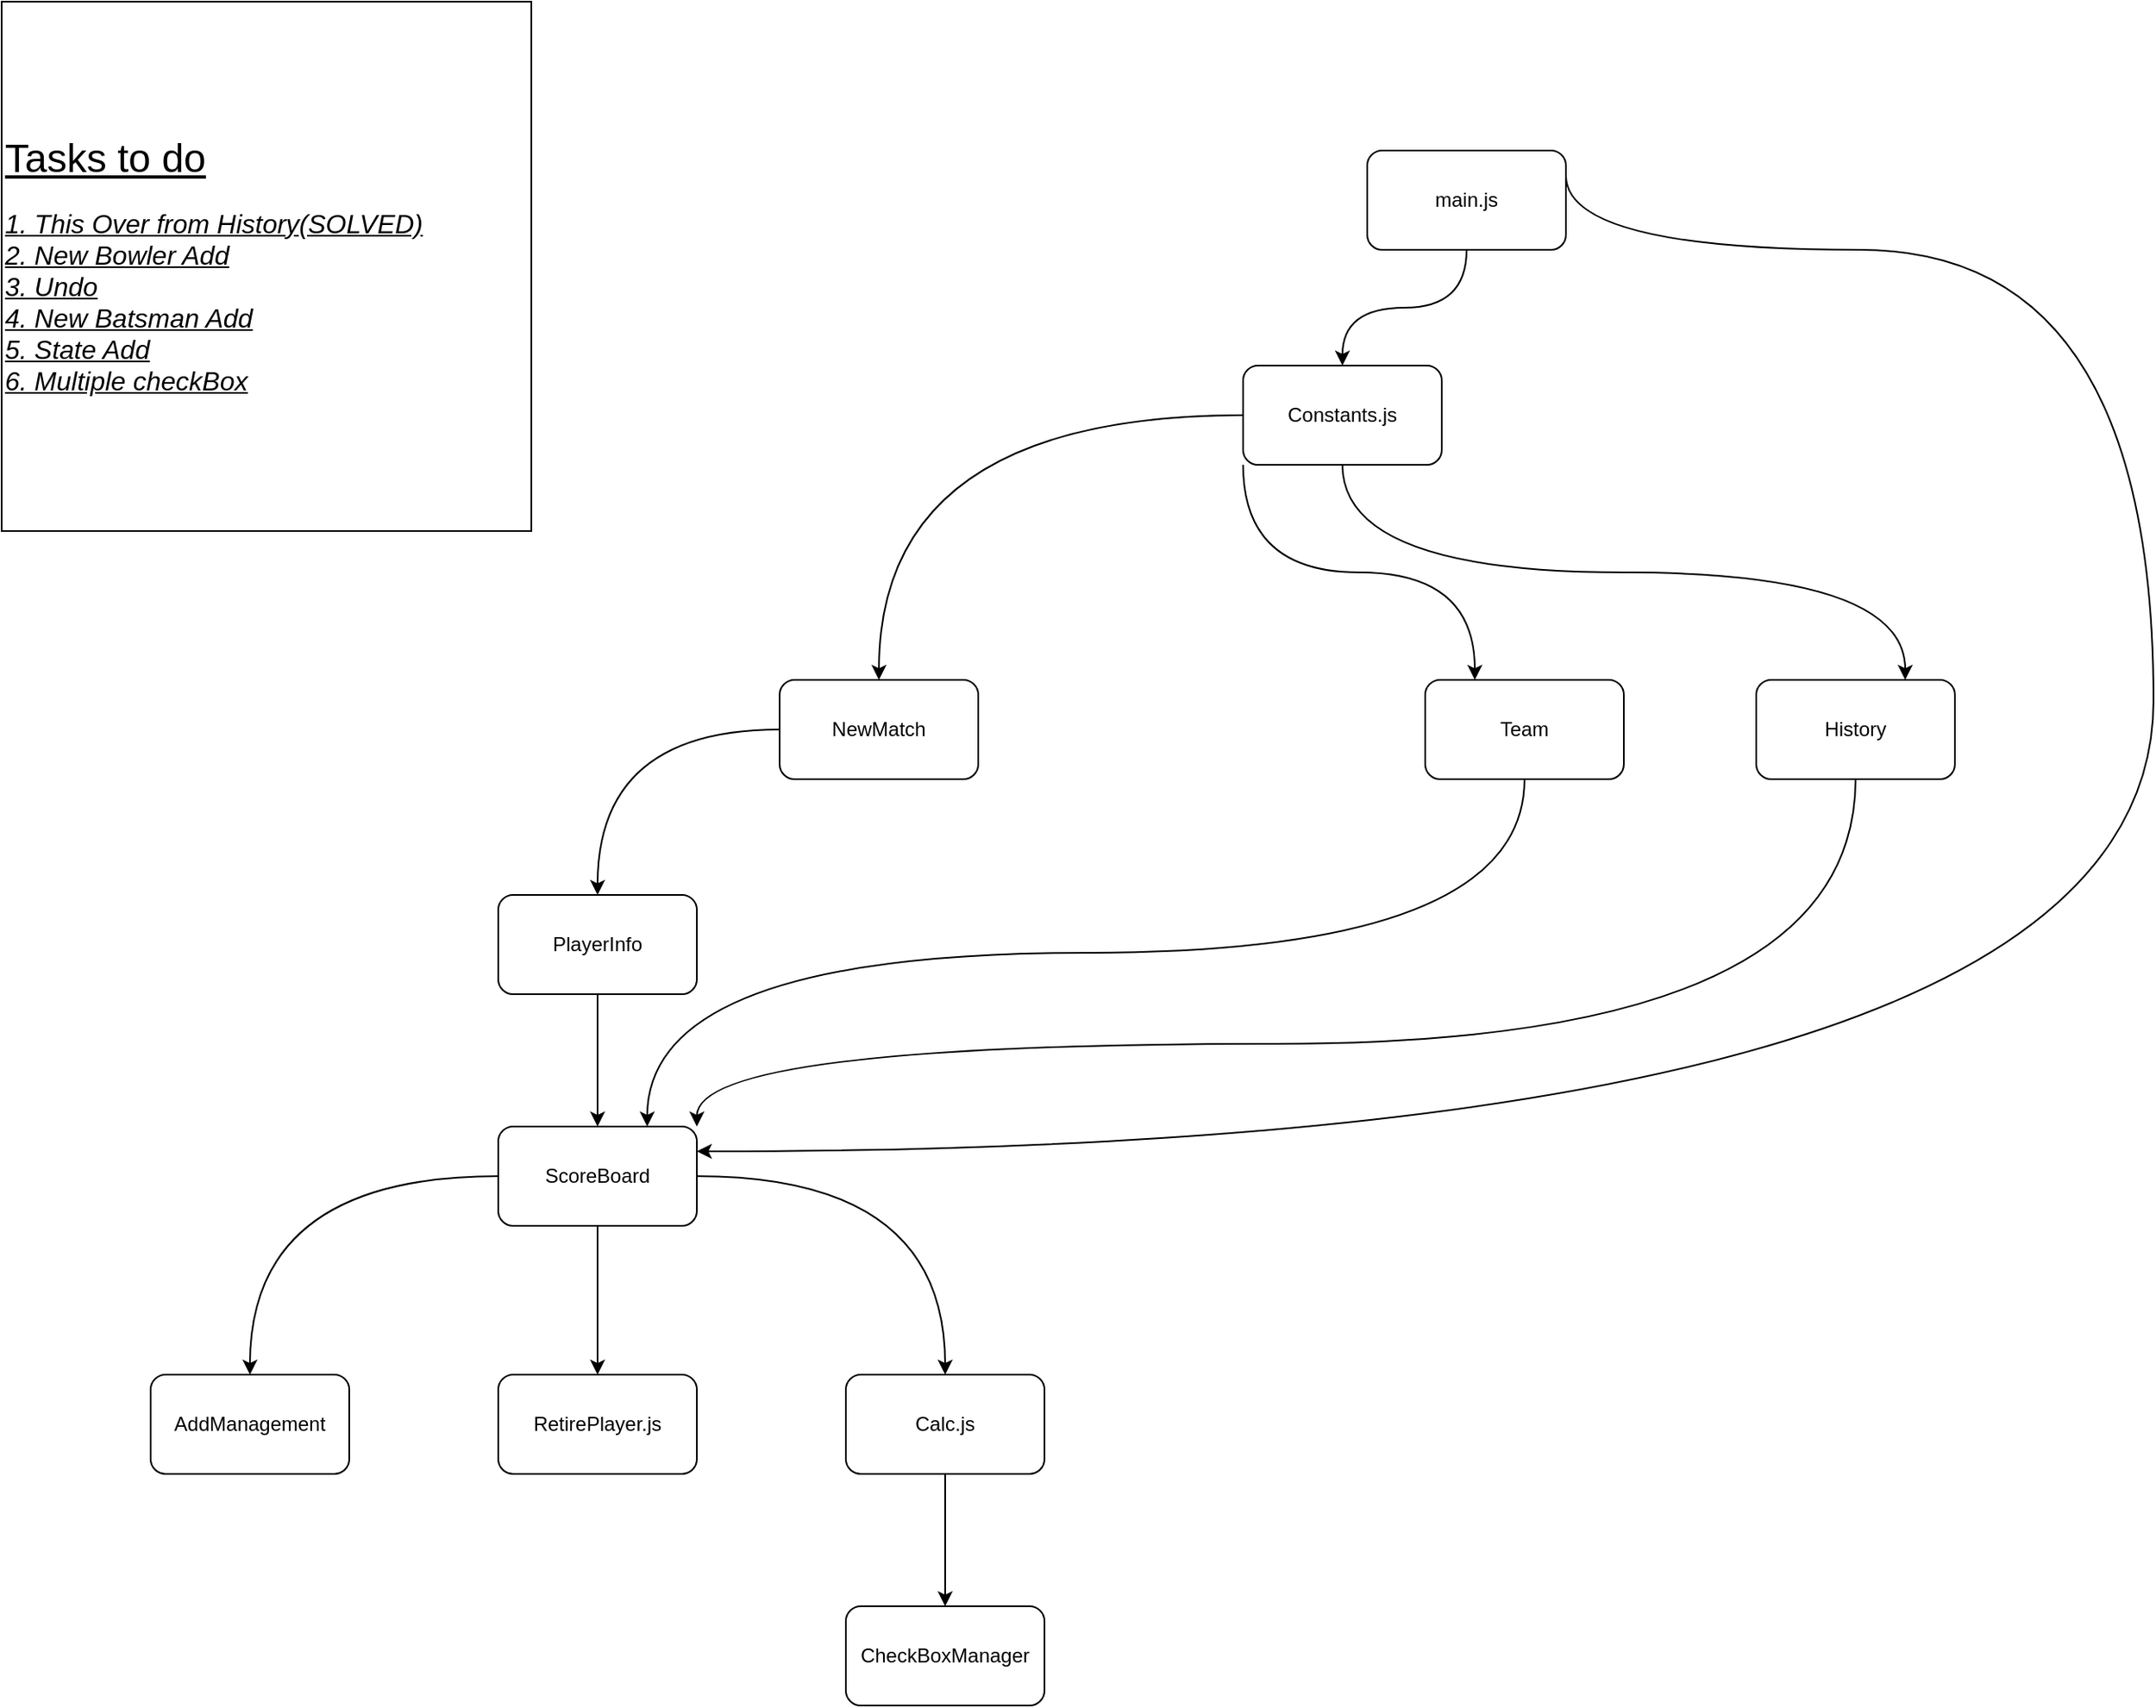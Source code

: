 <mxfile version="16.5.3" type="device"><diagram id="EwAbV110WhNjTgljToI0" name="Page-1"><mxGraphModel dx="2352" dy="717" grid="1" gridSize="10" guides="1" tooltips="1" connect="1" arrows="1" fold="1" page="1" pageScale="1" pageWidth="850" pageHeight="1100" math="0" shadow="0"><root><mxCell id="0"/><mxCell id="1" parent="0"/><mxCell id="g9JkAYRJktooi2zVS4i8-7" style="edgeStyle=orthogonalEdgeStyle;rounded=0;orthogonalLoop=1;jettySize=auto;html=1;exitX=0.5;exitY=1;exitDx=0;exitDy=0;entryX=0.5;entryY=0;entryDx=0;entryDy=0;curved=1;" parent="1" source="g9JkAYRJktooi2zVS4i8-1" target="g9JkAYRJktooi2zVS4i8-2" edge="1"><mxGeometry relative="1" as="geometry"/></mxCell><mxCell id="g9JkAYRJktooi2zVS4i8-8" style="rounded=0;orthogonalLoop=1;jettySize=auto;html=1;exitX=1;exitY=0.25;exitDx=0;exitDy=0;entryX=1;entryY=0.25;entryDx=0;entryDy=0;edgeStyle=orthogonalEdgeStyle;curved=1;" parent="1" source="g9JkAYRJktooi2zVS4i8-1" target="g9JkAYRJktooi2zVS4i8-22" edge="1"><mxGeometry relative="1" as="geometry"><mxPoint x="-350" y="720" as="targetPoint"/><Array as="points"><mxPoint x="125" y="180"/><mxPoint x="480" y="180"/><mxPoint x="480" y="725"/></Array></mxGeometry></mxCell><mxCell id="g9JkAYRJktooi2zVS4i8-1" value="main.js" style="rounded=1;whiteSpace=wrap;html=1;" parent="1" vertex="1"><mxGeometry x="5" y="120" width="120" height="60" as="geometry"/></mxCell><mxCell id="g9JkAYRJktooi2zVS4i8-9" style="edgeStyle=orthogonalEdgeStyle;curved=1;rounded=0;orthogonalLoop=1;jettySize=auto;html=1;exitX=0;exitY=0.5;exitDx=0;exitDy=0;entryX=0.5;entryY=0;entryDx=0;entryDy=0;" parent="1" source="g9JkAYRJktooi2zVS4i8-2" target="g9JkAYRJktooi2zVS4i8-6" edge="1"><mxGeometry relative="1" as="geometry"/></mxCell><mxCell id="g9JkAYRJktooi2zVS4i8-10" style="edgeStyle=orthogonalEdgeStyle;curved=1;rounded=0;orthogonalLoop=1;jettySize=auto;html=1;exitX=0;exitY=1;exitDx=0;exitDy=0;entryX=0.25;entryY=0;entryDx=0;entryDy=0;" parent="1" source="g9JkAYRJktooi2zVS4i8-2" target="g9JkAYRJktooi2zVS4i8-4" edge="1"><mxGeometry relative="1" as="geometry"/></mxCell><mxCell id="g9JkAYRJktooi2zVS4i8-11" style="edgeStyle=orthogonalEdgeStyle;curved=1;rounded=0;orthogonalLoop=1;jettySize=auto;html=1;exitX=0.5;exitY=1;exitDx=0;exitDy=0;entryX=0.75;entryY=0;entryDx=0;entryDy=0;" parent="1" source="g9JkAYRJktooi2zVS4i8-2" target="g9JkAYRJktooi2zVS4i8-5" edge="1"><mxGeometry relative="1" as="geometry"/></mxCell><mxCell id="g9JkAYRJktooi2zVS4i8-2" value="Constants.js" style="rounded=1;whiteSpace=wrap;html=1;" parent="1" vertex="1"><mxGeometry x="-70" y="250" width="120" height="60" as="geometry"/></mxCell><mxCell id="g9JkAYRJktooi2zVS4i8-33" style="edgeStyle=orthogonalEdgeStyle;curved=1;rounded=0;orthogonalLoop=1;jettySize=auto;html=1;exitX=0.5;exitY=1;exitDx=0;exitDy=0;entryX=0.75;entryY=0;entryDx=0;entryDy=0;" parent="1" source="g9JkAYRJktooi2zVS4i8-4" target="g9JkAYRJktooi2zVS4i8-22" edge="1"><mxGeometry relative="1" as="geometry"/></mxCell><mxCell id="g9JkAYRJktooi2zVS4i8-4" value="Team" style="rounded=1;whiteSpace=wrap;html=1;" parent="1" vertex="1"><mxGeometry x="40" y="440" width="120" height="60" as="geometry"/></mxCell><mxCell id="g9JkAYRJktooi2zVS4i8-34" style="edgeStyle=orthogonalEdgeStyle;curved=1;rounded=0;orthogonalLoop=1;jettySize=auto;html=1;exitX=0.5;exitY=1;exitDx=0;exitDy=0;entryX=1;entryY=0;entryDx=0;entryDy=0;" parent="1" source="g9JkAYRJktooi2zVS4i8-5" target="g9JkAYRJktooi2zVS4i8-22" edge="1"><mxGeometry relative="1" as="geometry"><Array as="points"><mxPoint x="300" y="660"/><mxPoint x="-400" y="660"/></Array></mxGeometry></mxCell><mxCell id="g9JkAYRJktooi2zVS4i8-5" value="History" style="rounded=1;whiteSpace=wrap;html=1;" parent="1" vertex="1"><mxGeometry x="240" y="440" width="120" height="60" as="geometry"/></mxCell><mxCell id="g9JkAYRJktooi2zVS4i8-19" style="edgeStyle=orthogonalEdgeStyle;curved=1;rounded=0;orthogonalLoop=1;jettySize=auto;html=1;exitX=0;exitY=0.5;exitDx=0;exitDy=0;" parent="1" source="g9JkAYRJktooi2zVS4i8-6" target="g9JkAYRJktooi2zVS4i8-16" edge="1"><mxGeometry relative="1" as="geometry"/></mxCell><mxCell id="g9JkAYRJktooi2zVS4i8-6" value="NewMatch" style="rounded=1;whiteSpace=wrap;html=1;" parent="1" vertex="1"><mxGeometry x="-350" y="440" width="120" height="60" as="geometry"/></mxCell><mxCell id="g9JkAYRJktooi2zVS4i8-23" style="edgeStyle=orthogonalEdgeStyle;curved=1;rounded=0;orthogonalLoop=1;jettySize=auto;html=1;exitX=0.5;exitY=1;exitDx=0;exitDy=0;entryX=0.5;entryY=0;entryDx=0;entryDy=0;" parent="1" source="g9JkAYRJktooi2zVS4i8-16" target="g9JkAYRJktooi2zVS4i8-22" edge="1"><mxGeometry relative="1" as="geometry"/></mxCell><mxCell id="g9JkAYRJktooi2zVS4i8-16" value="PlayerInfo" style="rounded=1;whiteSpace=wrap;html=1;" parent="1" vertex="1"><mxGeometry x="-520" y="570" width="120" height="60" as="geometry"/></mxCell><mxCell id="g9JkAYRJktooi2zVS4i8-27" style="edgeStyle=orthogonalEdgeStyle;curved=1;rounded=0;orthogonalLoop=1;jettySize=auto;html=1;exitX=0;exitY=0.5;exitDx=0;exitDy=0;" parent="1" source="g9JkAYRJktooi2zVS4i8-22" target="g9JkAYRJktooi2zVS4i8-26" edge="1"><mxGeometry relative="1" as="geometry"/></mxCell><mxCell id="g9JkAYRJktooi2zVS4i8-28" style="edgeStyle=orthogonalEdgeStyle;curved=1;rounded=0;orthogonalLoop=1;jettySize=auto;html=1;exitX=1;exitY=0.5;exitDx=0;exitDy=0;entryX=0.5;entryY=0;entryDx=0;entryDy=0;" parent="1" source="g9JkAYRJktooi2zVS4i8-22" target="g9JkAYRJktooi2zVS4i8-24" edge="1"><mxGeometry relative="1" as="geometry"/></mxCell><mxCell id="g9JkAYRJktooi2zVS4i8-29" style="edgeStyle=orthogonalEdgeStyle;curved=1;rounded=0;orthogonalLoop=1;jettySize=auto;html=1;exitX=0.5;exitY=1;exitDx=0;exitDy=0;entryX=0.5;entryY=0;entryDx=0;entryDy=0;" parent="1" source="g9JkAYRJktooi2zVS4i8-22" target="g9JkAYRJktooi2zVS4i8-25" edge="1"><mxGeometry relative="1" as="geometry"/></mxCell><mxCell id="g9JkAYRJktooi2zVS4i8-22" value="ScoreBoard" style="rounded=1;whiteSpace=wrap;html=1;" parent="1" vertex="1"><mxGeometry x="-520" y="710" width="120" height="60" as="geometry"/></mxCell><mxCell id="g9JkAYRJktooi2zVS4i8-32" style="edgeStyle=orthogonalEdgeStyle;curved=1;rounded=0;orthogonalLoop=1;jettySize=auto;html=1;entryX=0.5;entryY=0;entryDx=0;entryDy=0;" parent="1" source="g9JkAYRJktooi2zVS4i8-24" target="g9JkAYRJktooi2zVS4i8-31" edge="1"><mxGeometry relative="1" as="geometry"/></mxCell><mxCell id="g9JkAYRJktooi2zVS4i8-24" value="Calc.js" style="rounded=1;whiteSpace=wrap;html=1;" parent="1" vertex="1"><mxGeometry x="-310" y="860" width="120" height="60" as="geometry"/></mxCell><mxCell id="g9JkAYRJktooi2zVS4i8-25" value="RetirePlayer.js" style="rounded=1;whiteSpace=wrap;html=1;" parent="1" vertex="1"><mxGeometry x="-520" y="860" width="120" height="60" as="geometry"/></mxCell><mxCell id="g9JkAYRJktooi2zVS4i8-26" value="AddManagement" style="rounded=1;whiteSpace=wrap;html=1;" parent="1" vertex="1"><mxGeometry x="-730" y="860" width="120" height="60" as="geometry"/></mxCell><mxCell id="g9JkAYRJktooi2zVS4i8-31" value="CheckBoxManager" style="rounded=1;whiteSpace=wrap;html=1;" parent="1" vertex="1"><mxGeometry x="-310" y="1000" width="120" height="60" as="geometry"/></mxCell><mxCell id="g9JkAYRJktooi2zVS4i8-35" value="&lt;font&gt;&lt;u style=&quot;font-size: 24px&quot;&gt;Tasks to do&lt;/u&gt;&lt;br&gt;&lt;div&gt;&lt;br&gt;&lt;/div&gt;&lt;div&gt;&lt;font size=&quot;3&quot;&gt;&lt;i&gt;&lt;u&gt;1. This Over from History(SOLVED)&lt;/u&gt;&lt;/i&gt;&lt;/font&gt;&lt;/div&gt;&lt;div&gt;&lt;font size=&quot;3&quot;&gt;&lt;i&gt;&lt;u&gt;2. New Bowler Add&lt;/u&gt;&lt;/i&gt;&lt;/font&gt;&lt;/div&gt;&lt;div&gt;&lt;font size=&quot;3&quot;&gt;&lt;i&gt;&lt;u&gt;3. Undo&lt;/u&gt;&lt;/i&gt;&lt;/font&gt;&lt;/div&gt;&lt;div&gt;&lt;font size=&quot;3&quot;&gt;&lt;i&gt;&lt;u&gt;4. New Batsman Add&lt;/u&gt;&lt;/i&gt;&lt;/font&gt;&lt;/div&gt;&lt;div&gt;&lt;font size=&quot;3&quot;&gt;&lt;i&gt;&lt;u&gt;5. State Add&lt;/u&gt;&lt;/i&gt;&lt;/font&gt;&lt;/div&gt;&lt;div&gt;&lt;font size=&quot;3&quot;&gt;&lt;i&gt;&lt;u&gt;6. Multiple checkBox&lt;/u&gt;&lt;/i&gt;&lt;/font&gt;&lt;/div&gt;&lt;/font&gt;" style="whiteSpace=wrap;html=1;aspect=fixed;align=left;" parent="1" vertex="1"><mxGeometry x="-820" y="30" width="320" height="320" as="geometry"/></mxCell></root></mxGraphModel></diagram></mxfile>